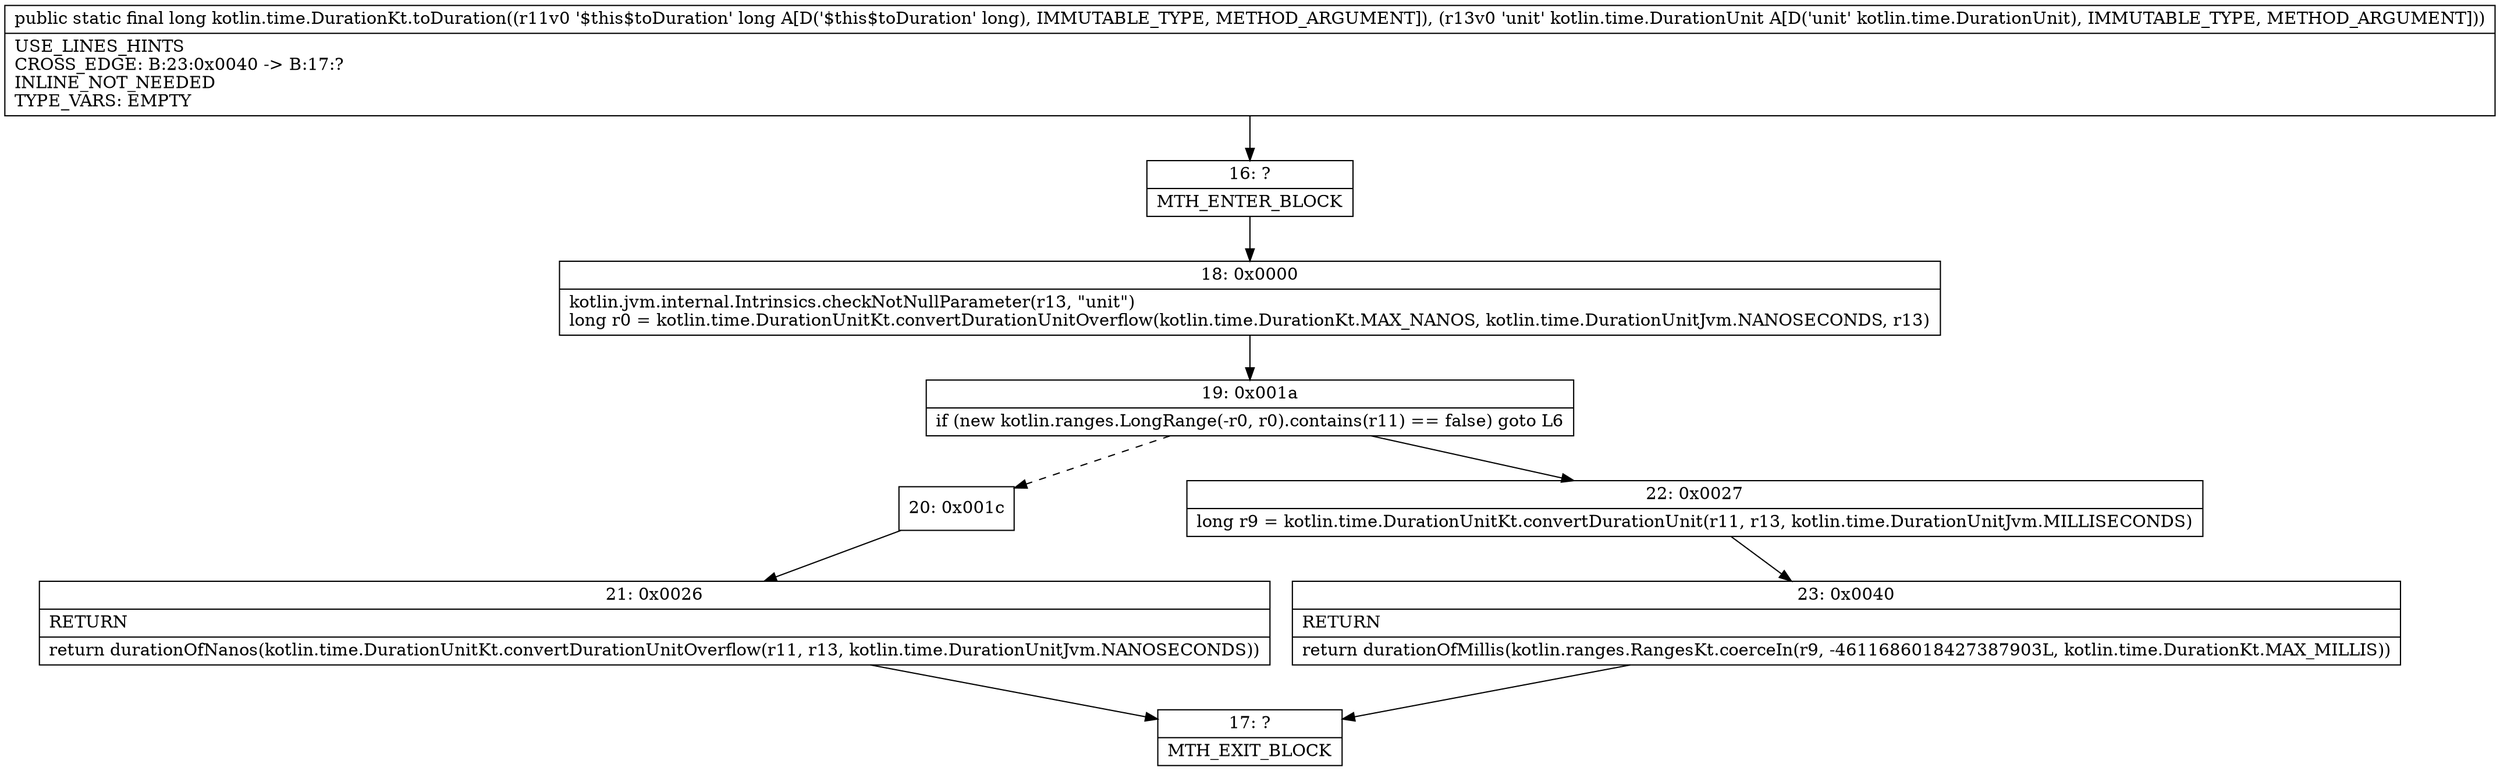 digraph "CFG forkotlin.time.DurationKt.toDuration(JLkotlin\/time\/DurationUnit;)J" {
Node_16 [shape=record,label="{16\:\ ?|MTH_ENTER_BLOCK\l}"];
Node_18 [shape=record,label="{18\:\ 0x0000|kotlin.jvm.internal.Intrinsics.checkNotNullParameter(r13, \"unit\")\llong r0 = kotlin.time.DurationUnitKt.convertDurationUnitOverflow(kotlin.time.DurationKt.MAX_NANOS, kotlin.time.DurationUnitJvm.NANOSECONDS, r13)\l}"];
Node_19 [shape=record,label="{19\:\ 0x001a|if (new kotlin.ranges.LongRange(\-r0, r0).contains(r11) == false) goto L6\l}"];
Node_20 [shape=record,label="{20\:\ 0x001c}"];
Node_21 [shape=record,label="{21\:\ 0x0026|RETURN\l|return durationOfNanos(kotlin.time.DurationUnitKt.convertDurationUnitOverflow(r11, r13, kotlin.time.DurationUnitJvm.NANOSECONDS))\l}"];
Node_17 [shape=record,label="{17\:\ ?|MTH_EXIT_BLOCK\l}"];
Node_22 [shape=record,label="{22\:\ 0x0027|long r9 = kotlin.time.DurationUnitKt.convertDurationUnit(r11, r13, kotlin.time.DurationUnitJvm.MILLISECONDS)\l}"];
Node_23 [shape=record,label="{23\:\ 0x0040|RETURN\l|return durationOfMillis(kotlin.ranges.RangesKt.coerceIn(r9, \-4611686018427387903L, kotlin.time.DurationKt.MAX_MILLIS))\l}"];
MethodNode[shape=record,label="{public static final long kotlin.time.DurationKt.toDuration((r11v0 '$this$toDuration' long A[D('$this$toDuration' long), IMMUTABLE_TYPE, METHOD_ARGUMENT]), (r13v0 'unit' kotlin.time.DurationUnit A[D('unit' kotlin.time.DurationUnit), IMMUTABLE_TYPE, METHOD_ARGUMENT]))  | USE_LINES_HINTS\lCROSS_EDGE: B:23:0x0040 \-\> B:17:?\lINLINE_NOT_NEEDED\lTYPE_VARS: EMPTY\l}"];
MethodNode -> Node_16;Node_16 -> Node_18;
Node_18 -> Node_19;
Node_19 -> Node_20[style=dashed];
Node_19 -> Node_22;
Node_20 -> Node_21;
Node_21 -> Node_17;
Node_22 -> Node_23;
Node_23 -> Node_17;
}

